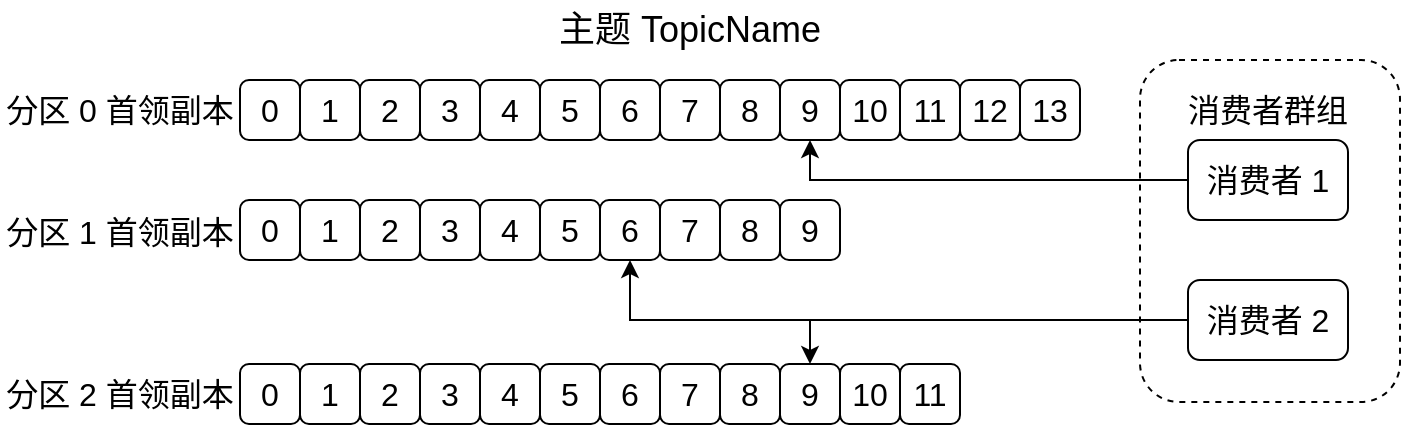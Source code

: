 <mxfile version="12.5.3" type="device"><diagram id="oR0ztmvGIaLTYi7VVyra" name="第 1 页"><mxGraphModel dx="1106" dy="820" grid="1" gridSize="10" guides="1" tooltips="1" connect="1" arrows="1" fold="1" page="1" pageScale="1" pageWidth="827" pageHeight="1169" math="0" shadow="0"><root><mxCell id="0"/><mxCell id="1" parent="0"/><mxCell id="9zqGwt199229OpPcB-Md-10" value="" style="rounded=1;whiteSpace=wrap;html=1;dashed=1;" parent="1" vertex="1"><mxGeometry x="610" y="49" width="130" height="171" as="geometry"/></mxCell><mxCell id="0k0F0_a4NGmJkUZwRRBN-1" value="&lt;font style=&quot;font-size: 16px&quot;&gt;0&lt;/font&gt;" style="rounded=1;whiteSpace=wrap;html=1;" parent="1" vertex="1"><mxGeometry x="160" y="59" width="30" height="30" as="geometry"/></mxCell><mxCell id="0k0F0_a4NGmJkUZwRRBN-3" value="&lt;font style=&quot;font-size: 16px&quot;&gt;1&lt;/font&gt;" style="rounded=1;whiteSpace=wrap;html=1;" parent="1" vertex="1"><mxGeometry x="190" y="59" width="30" height="30" as="geometry"/></mxCell><mxCell id="0k0F0_a4NGmJkUZwRRBN-4" value="&lt;font style=&quot;font-size: 16px&quot;&gt;2&lt;/font&gt;" style="rounded=1;whiteSpace=wrap;html=1;" parent="1" vertex="1"><mxGeometry x="220" y="59" width="30" height="30" as="geometry"/></mxCell><mxCell id="0k0F0_a4NGmJkUZwRRBN-5" value="&lt;font style=&quot;font-size: 16px&quot;&gt;5&lt;/font&gt;" style="rounded=1;whiteSpace=wrap;html=1;" parent="1" vertex="1"><mxGeometry x="310" y="59" width="30" height="30" as="geometry"/></mxCell><mxCell id="0k0F0_a4NGmJkUZwRRBN-6" value="&lt;font style=&quot;font-size: 16px&quot;&gt;4&lt;/font&gt;" style="rounded=1;whiteSpace=wrap;html=1;" parent="1" vertex="1"><mxGeometry x="280" y="59" width="30" height="30" as="geometry"/></mxCell><mxCell id="0k0F0_a4NGmJkUZwRRBN-7" value="&lt;font style=&quot;font-size: 16px&quot;&gt;3&lt;/font&gt;" style="rounded=1;whiteSpace=wrap;html=1;" parent="1" vertex="1"><mxGeometry x="250" y="59" width="30" height="30" as="geometry"/></mxCell><mxCell id="0k0F0_a4NGmJkUZwRRBN-8" value="&lt;font style=&quot;font-size: 16px&quot;&gt;6&lt;/font&gt;" style="rounded=1;whiteSpace=wrap;html=1;" parent="1" vertex="1"><mxGeometry x="340" y="59" width="30" height="30" as="geometry"/></mxCell><mxCell id="0k0F0_a4NGmJkUZwRRBN-9" value="&lt;font style=&quot;font-size: 16px&quot;&gt;7&lt;/font&gt;" style="rounded=1;whiteSpace=wrap;html=1;" parent="1" vertex="1"><mxGeometry x="370" y="59" width="30" height="30" as="geometry"/></mxCell><mxCell id="0k0F0_a4NGmJkUZwRRBN-10" value="&lt;font style=&quot;font-size: 16px&quot;&gt;8&lt;/font&gt;" style="rounded=1;whiteSpace=wrap;html=1;" parent="1" vertex="1"><mxGeometry x="400" y="59" width="30" height="30" as="geometry"/></mxCell><mxCell id="0k0F0_a4NGmJkUZwRRBN-11" value="&lt;font style=&quot;font-size: 16px&quot;&gt;11&lt;/font&gt;" style="rounded=1;whiteSpace=wrap;html=1;" parent="1" vertex="1"><mxGeometry x="490" y="59" width="30" height="30" as="geometry"/></mxCell><mxCell id="0k0F0_a4NGmJkUZwRRBN-12" value="&lt;font style=&quot;font-size: 16px&quot;&gt;10&lt;/font&gt;" style="rounded=1;whiteSpace=wrap;html=1;" parent="1" vertex="1"><mxGeometry x="460" y="59" width="30" height="30" as="geometry"/></mxCell><mxCell id="0k0F0_a4NGmJkUZwRRBN-13" value="&lt;font style=&quot;font-size: 16px&quot;&gt;9&lt;/font&gt;" style="rounded=1;whiteSpace=wrap;html=1;" parent="1" vertex="1"><mxGeometry x="430" y="59" width="30" height="30" as="geometry"/></mxCell><mxCell id="0k0F0_a4NGmJkUZwRRBN-14" value="&lt;font style=&quot;font-size: 16px&quot;&gt;12&lt;/font&gt;" style="rounded=1;whiteSpace=wrap;html=1;" parent="1" vertex="1"><mxGeometry x="520" y="59" width="30" height="30" as="geometry"/></mxCell><mxCell id="0k0F0_a4NGmJkUZwRRBN-15" value="&lt;font style=&quot;font-size: 16px&quot;&gt;13&lt;/font&gt;" style="rounded=1;whiteSpace=wrap;html=1;" parent="1" vertex="1"><mxGeometry x="550" y="59" width="30" height="30" as="geometry"/></mxCell><mxCell id="0k0F0_a4NGmJkUZwRRBN-16" value="&lt;font style=&quot;font-size: 16px&quot;&gt;0&lt;/font&gt;" style="rounded=1;whiteSpace=wrap;html=1;" parent="1" vertex="1"><mxGeometry x="160" y="119" width="30" height="30" as="geometry"/></mxCell><mxCell id="0k0F0_a4NGmJkUZwRRBN-17" value="&lt;font style=&quot;font-size: 16px&quot;&gt;1&lt;/font&gt;" style="rounded=1;whiteSpace=wrap;html=1;" parent="1" vertex="1"><mxGeometry x="190" y="119" width="30" height="30" as="geometry"/></mxCell><mxCell id="0k0F0_a4NGmJkUZwRRBN-18" value="&lt;font style=&quot;font-size: 16px&quot;&gt;2&lt;/font&gt;" style="rounded=1;whiteSpace=wrap;html=1;" parent="1" vertex="1"><mxGeometry x="220" y="119" width="30" height="30" as="geometry"/></mxCell><mxCell id="0k0F0_a4NGmJkUZwRRBN-19" value="&lt;font style=&quot;font-size: 16px&quot;&gt;5&lt;/font&gt;" style="rounded=1;whiteSpace=wrap;html=1;" parent="1" vertex="1"><mxGeometry x="310" y="119" width="30" height="30" as="geometry"/></mxCell><mxCell id="0k0F0_a4NGmJkUZwRRBN-20" value="&lt;font style=&quot;font-size: 16px&quot;&gt;4&lt;/font&gt;" style="rounded=1;whiteSpace=wrap;html=1;" parent="1" vertex="1"><mxGeometry x="280" y="119" width="30" height="30" as="geometry"/></mxCell><mxCell id="0k0F0_a4NGmJkUZwRRBN-21" value="&lt;font style=&quot;font-size: 16px&quot;&gt;3&lt;/font&gt;" style="rounded=1;whiteSpace=wrap;html=1;" parent="1" vertex="1"><mxGeometry x="250" y="119" width="30" height="30" as="geometry"/></mxCell><mxCell id="0k0F0_a4NGmJkUZwRRBN-22" value="&lt;font style=&quot;font-size: 16px&quot;&gt;6&lt;/font&gt;" style="rounded=1;whiteSpace=wrap;html=1;" parent="1" vertex="1"><mxGeometry x="340" y="119" width="30" height="30" as="geometry"/></mxCell><mxCell id="0k0F0_a4NGmJkUZwRRBN-23" value="&lt;font style=&quot;font-size: 16px&quot;&gt;7&lt;/font&gt;" style="rounded=1;whiteSpace=wrap;html=1;" parent="1" vertex="1"><mxGeometry x="370" y="119" width="30" height="30" as="geometry"/></mxCell><mxCell id="0k0F0_a4NGmJkUZwRRBN-24" value="&lt;font style=&quot;font-size: 16px&quot;&gt;8&lt;/font&gt;" style="rounded=1;whiteSpace=wrap;html=1;" parent="1" vertex="1"><mxGeometry x="400" y="119" width="30" height="30" as="geometry"/></mxCell><mxCell id="0k0F0_a4NGmJkUZwRRBN-27" value="&lt;font style=&quot;font-size: 16px&quot;&gt;9&lt;/font&gt;" style="rounded=1;whiteSpace=wrap;html=1;" parent="1" vertex="1"><mxGeometry x="430" y="119" width="30" height="30" as="geometry"/></mxCell><mxCell id="0k0F0_a4NGmJkUZwRRBN-30" value="&lt;font style=&quot;font-size: 16px&quot;&gt;0&lt;/font&gt;" style="rounded=1;whiteSpace=wrap;html=1;" parent="1" vertex="1"><mxGeometry x="160" y="201" width="30" height="30" as="geometry"/></mxCell><mxCell id="0k0F0_a4NGmJkUZwRRBN-31" value="&lt;font style=&quot;font-size: 16px&quot;&gt;1&lt;/font&gt;" style="rounded=1;whiteSpace=wrap;html=1;" parent="1" vertex="1"><mxGeometry x="190" y="201" width="30" height="30" as="geometry"/></mxCell><mxCell id="0k0F0_a4NGmJkUZwRRBN-32" value="&lt;font style=&quot;font-size: 16px&quot;&gt;2&lt;/font&gt;" style="rounded=1;whiteSpace=wrap;html=1;" parent="1" vertex="1"><mxGeometry x="220" y="201" width="30" height="30" as="geometry"/></mxCell><mxCell id="0k0F0_a4NGmJkUZwRRBN-33" value="&lt;font style=&quot;font-size: 16px&quot;&gt;5&lt;/font&gt;" style="rounded=1;whiteSpace=wrap;html=1;" parent="1" vertex="1"><mxGeometry x="310" y="201" width="30" height="30" as="geometry"/></mxCell><mxCell id="0k0F0_a4NGmJkUZwRRBN-34" value="&lt;font style=&quot;font-size: 16px&quot;&gt;4&lt;/font&gt;" style="rounded=1;whiteSpace=wrap;html=1;" parent="1" vertex="1"><mxGeometry x="280" y="201" width="30" height="30" as="geometry"/></mxCell><mxCell id="0k0F0_a4NGmJkUZwRRBN-35" value="&lt;font style=&quot;font-size: 16px&quot;&gt;3&lt;/font&gt;" style="rounded=1;whiteSpace=wrap;html=1;" parent="1" vertex="1"><mxGeometry x="250" y="201" width="30" height="30" as="geometry"/></mxCell><mxCell id="0k0F0_a4NGmJkUZwRRBN-36" value="&lt;font style=&quot;font-size: 16px&quot;&gt;6&lt;/font&gt;" style="rounded=1;whiteSpace=wrap;html=1;" parent="1" vertex="1"><mxGeometry x="340" y="201" width="30" height="30" as="geometry"/></mxCell><mxCell id="0k0F0_a4NGmJkUZwRRBN-37" value="&lt;font style=&quot;font-size: 16px&quot;&gt;7&lt;/font&gt;" style="rounded=1;whiteSpace=wrap;html=1;" parent="1" vertex="1"><mxGeometry x="370" y="201" width="30" height="30" as="geometry"/></mxCell><mxCell id="0k0F0_a4NGmJkUZwRRBN-38" value="&lt;font style=&quot;font-size: 16px&quot;&gt;8&lt;/font&gt;" style="rounded=1;whiteSpace=wrap;html=1;" parent="1" vertex="1"><mxGeometry x="400" y="201" width="30" height="30" as="geometry"/></mxCell><mxCell id="0k0F0_a4NGmJkUZwRRBN-39" value="&lt;font style=&quot;font-size: 16px&quot;&gt;11&lt;/font&gt;" style="rounded=1;whiteSpace=wrap;html=1;" parent="1" vertex="1"><mxGeometry x="490" y="201" width="30" height="30" as="geometry"/></mxCell><mxCell id="0k0F0_a4NGmJkUZwRRBN-40" value="&lt;font style=&quot;font-size: 16px&quot;&gt;10&lt;/font&gt;" style="rounded=1;whiteSpace=wrap;html=1;" parent="1" vertex="1"><mxGeometry x="460" y="201" width="30" height="30" as="geometry"/></mxCell><mxCell id="0k0F0_a4NGmJkUZwRRBN-41" value="&lt;font style=&quot;font-size: 16px&quot;&gt;9&lt;/font&gt;" style="rounded=1;whiteSpace=wrap;html=1;" parent="1" vertex="1"><mxGeometry x="430" y="201" width="30" height="30" as="geometry"/></mxCell><mxCell id="0k0F0_a4NGmJkUZwRRBN-60" value="&lt;font style=&quot;font-size: 16px&quot;&gt;分区 0 首领副本&lt;/font&gt;" style="text;html=1;strokeColor=none;fillColor=none;align=center;verticalAlign=middle;whiteSpace=wrap;rounded=0;" parent="1" vertex="1"><mxGeometry x="40" y="59" width="120" height="30" as="geometry"/></mxCell><mxCell id="9zqGwt199229OpPcB-Md-4" style="edgeStyle=orthogonalEdgeStyle;rounded=0;orthogonalLoop=1;jettySize=auto;html=1;entryX=0.5;entryY=1;entryDx=0;entryDy=0;" parent="1" source="9zqGwt199229OpPcB-Md-1" target="0k0F0_a4NGmJkUZwRRBN-13" edge="1"><mxGeometry relative="1" as="geometry"/></mxCell><mxCell id="9zqGwt199229OpPcB-Md-1" value="&lt;font style=&quot;font-size: 16px&quot;&gt;消费者 1&lt;/font&gt;" style="rounded=1;whiteSpace=wrap;html=1;" parent="1" vertex="1"><mxGeometry x="634" y="89" width="80" height="40" as="geometry"/></mxCell><mxCell id="9zqGwt199229OpPcB-Md-7" style="edgeStyle=orthogonalEdgeStyle;rounded=0;orthogonalLoop=1;jettySize=auto;html=1;entryX=0.5;entryY=1;entryDx=0;entryDy=0;" parent="1" source="9zqGwt199229OpPcB-Md-2" target="0k0F0_a4NGmJkUZwRRBN-22" edge="1"><mxGeometry relative="1" as="geometry"/></mxCell><mxCell id="9zqGwt199229OpPcB-Md-8" style="edgeStyle=orthogonalEdgeStyle;rounded=0;orthogonalLoop=1;jettySize=auto;html=1;exitX=0;exitY=0.5;exitDx=0;exitDy=0;entryX=0.5;entryY=0;entryDx=0;entryDy=0;" parent="1" source="9zqGwt199229OpPcB-Md-2" target="0k0F0_a4NGmJkUZwRRBN-41" edge="1"><mxGeometry relative="1" as="geometry"/></mxCell><mxCell id="9zqGwt199229OpPcB-Md-2" value="&lt;font style=&quot;font-size: 16px&quot;&gt;消费者 2&lt;/font&gt;" style="rounded=1;whiteSpace=wrap;html=1;" parent="1" vertex="1"><mxGeometry x="634" y="159" width="80" height="40" as="geometry"/></mxCell><mxCell id="9zqGwt199229OpPcB-Md-11" value="&lt;font style=&quot;font-size: 16px&quot;&gt;消费者群组&lt;/font&gt;" style="text;html=1;strokeColor=none;fillColor=none;align=center;verticalAlign=middle;whiteSpace=wrap;rounded=0;" parent="1" vertex="1"><mxGeometry x="629" y="59" width="90" height="30" as="geometry"/></mxCell><mxCell id="cbv4jwV9vqJomd-Jw5D6-1" value="&lt;font style=&quot;font-size: 18px&quot;&gt;主题 TopicName&lt;/font&gt;" style="text;html=1;strokeColor=none;fillColor=none;align=center;verticalAlign=middle;whiteSpace=wrap;rounded=0;" parent="1" vertex="1"><mxGeometry x="310" y="19" width="150" height="30" as="geometry"/></mxCell><mxCell id="X-oS3biAhi3RTz8Ys_5m-1" style="edgeStyle=orthogonalEdgeStyle;rounded=0;orthogonalLoop=1;jettySize=auto;html=1;exitX=0.5;exitY=1;exitDx=0;exitDy=0;" edge="1" parent="1" source="9zqGwt199229OpPcB-Md-10" target="9zqGwt199229OpPcB-Md-10"><mxGeometry relative="1" as="geometry"/></mxCell><mxCell id="X-oS3biAhi3RTz8Ys_5m-2" value="&lt;font style=&quot;font-size: 16px&quot;&gt;分区 1 首领副本&lt;/font&gt;" style="text;html=1;strokeColor=none;fillColor=none;align=center;verticalAlign=middle;whiteSpace=wrap;rounded=0;" vertex="1" parent="1"><mxGeometry x="40" y="119.5" width="120" height="30" as="geometry"/></mxCell><mxCell id="X-oS3biAhi3RTz8Ys_5m-3" value="&lt;font style=&quot;font-size: 16px&quot;&gt;分区 2 首领副本&lt;/font&gt;" style="text;html=1;strokeColor=none;fillColor=none;align=center;verticalAlign=middle;whiteSpace=wrap;rounded=0;" vertex="1" parent="1"><mxGeometry x="40" y="201" width="120" height="30" as="geometry"/></mxCell></root></mxGraphModel></diagram></mxfile>